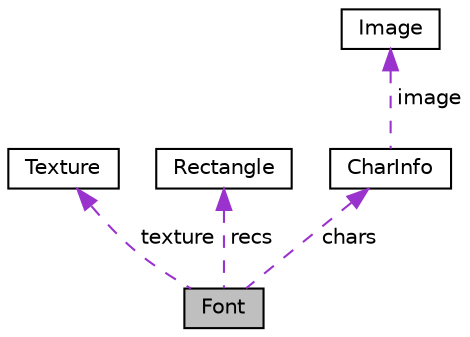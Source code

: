 digraph "Font"
{
 // LATEX_PDF_SIZE
  edge [fontname="Helvetica",fontsize="10",labelfontname="Helvetica",labelfontsize="10"];
  node [fontname="Helvetica",fontsize="10",shape=record];
  Node1 [label="Font",height=0.2,width=0.4,color="black", fillcolor="grey75", style="filled", fontcolor="black",tooltip=" "];
  Node2 -> Node1 [dir="back",color="darkorchid3",fontsize="10",style="dashed",label=" texture" ,fontname="Helvetica"];
  Node2 [label="Texture",height=0.2,width=0.4,color="black", fillcolor="white", style="filled",URL="$struct_texture.html",tooltip=" "];
  Node3 -> Node1 [dir="back",color="darkorchid3",fontsize="10",style="dashed",label=" recs" ,fontname="Helvetica"];
  Node3 [label="Rectangle",height=0.2,width=0.4,color="black", fillcolor="white", style="filled",URL="$struct_rectangle.html",tooltip=" "];
  Node4 -> Node1 [dir="back",color="darkorchid3",fontsize="10",style="dashed",label=" chars" ,fontname="Helvetica"];
  Node4 [label="CharInfo",height=0.2,width=0.4,color="black", fillcolor="white", style="filled",URL="$struct_char_info.html",tooltip=" "];
  Node5 -> Node4 [dir="back",color="darkorchid3",fontsize="10",style="dashed",label=" image" ,fontname="Helvetica"];
  Node5 [label="Image",height=0.2,width=0.4,color="black", fillcolor="white", style="filled",URL="$struct_image.html",tooltip=" "];
}

